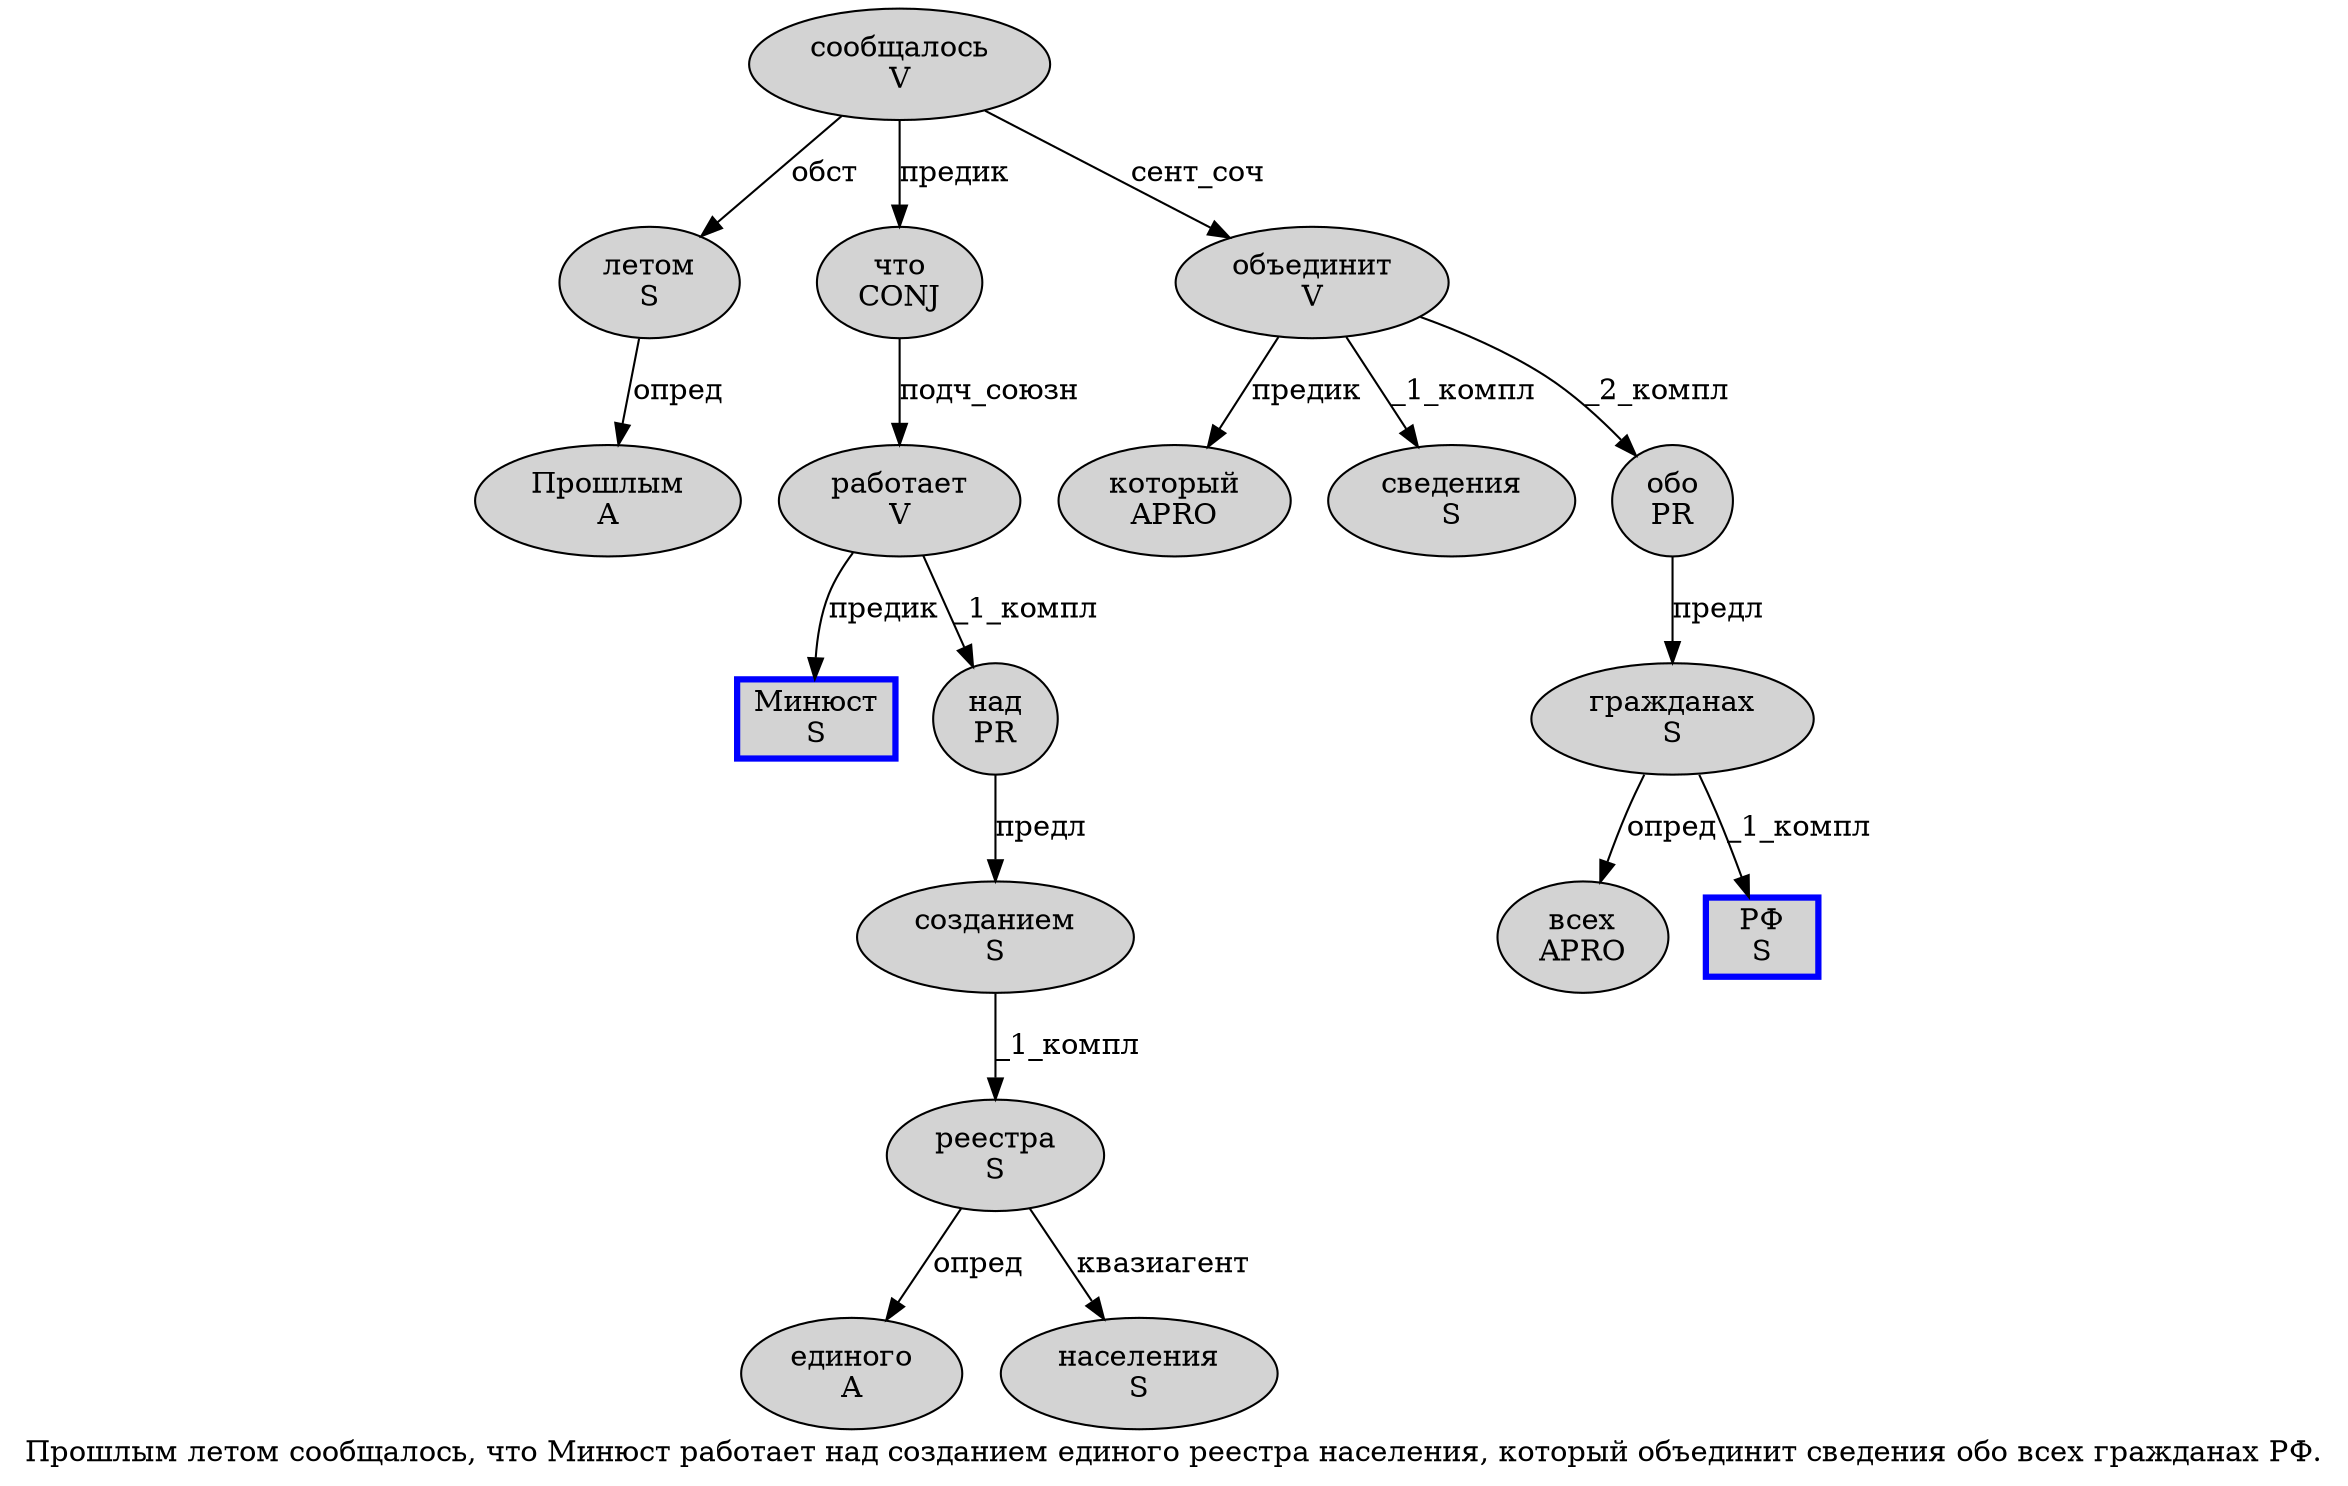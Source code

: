 digraph SENTENCE_580 {
	graph [label="Прошлым летом сообщалось, что Минюст работает над созданием единого реестра населения, который объединит сведения обо всех гражданах РФ."]
	node [style=filled]
		0 [label="Прошлым
A" color="" fillcolor=lightgray penwidth=1 shape=ellipse]
		1 [label="летом
S" color="" fillcolor=lightgray penwidth=1 shape=ellipse]
		2 [label="сообщалось
V" color="" fillcolor=lightgray penwidth=1 shape=ellipse]
		4 [label="что
CONJ" color="" fillcolor=lightgray penwidth=1 shape=ellipse]
		5 [label="Минюст
S" color=blue fillcolor=lightgray penwidth=3 shape=box]
		6 [label="работает
V" color="" fillcolor=lightgray penwidth=1 shape=ellipse]
		7 [label="над
PR" color="" fillcolor=lightgray penwidth=1 shape=ellipse]
		8 [label="созданием
S" color="" fillcolor=lightgray penwidth=1 shape=ellipse]
		9 [label="единого
A" color="" fillcolor=lightgray penwidth=1 shape=ellipse]
		10 [label="реестра
S" color="" fillcolor=lightgray penwidth=1 shape=ellipse]
		11 [label="населения
S" color="" fillcolor=lightgray penwidth=1 shape=ellipse]
		13 [label="который
APRO" color="" fillcolor=lightgray penwidth=1 shape=ellipse]
		14 [label="объединит
V" color="" fillcolor=lightgray penwidth=1 shape=ellipse]
		15 [label="сведения
S" color="" fillcolor=lightgray penwidth=1 shape=ellipse]
		16 [label="обо
PR" color="" fillcolor=lightgray penwidth=1 shape=ellipse]
		17 [label="всех
APRO" color="" fillcolor=lightgray penwidth=1 shape=ellipse]
		18 [label="гражданах
S" color="" fillcolor=lightgray penwidth=1 shape=ellipse]
		19 [label="РФ
S" color=blue fillcolor=lightgray penwidth=3 shape=box]
			18 -> 17 [label="опред"]
			18 -> 19 [label="_1_компл"]
			4 -> 6 [label="подч_союзн"]
			6 -> 5 [label="предик"]
			6 -> 7 [label="_1_компл"]
			8 -> 10 [label="_1_компл"]
			10 -> 9 [label="опред"]
			10 -> 11 [label="квазиагент"]
			7 -> 8 [label="предл"]
			1 -> 0 [label="опред"]
			14 -> 13 [label="предик"]
			14 -> 15 [label="_1_компл"]
			14 -> 16 [label="_2_компл"]
			16 -> 18 [label="предл"]
			2 -> 1 [label="обст"]
			2 -> 4 [label="предик"]
			2 -> 14 [label="сент_соч"]
}